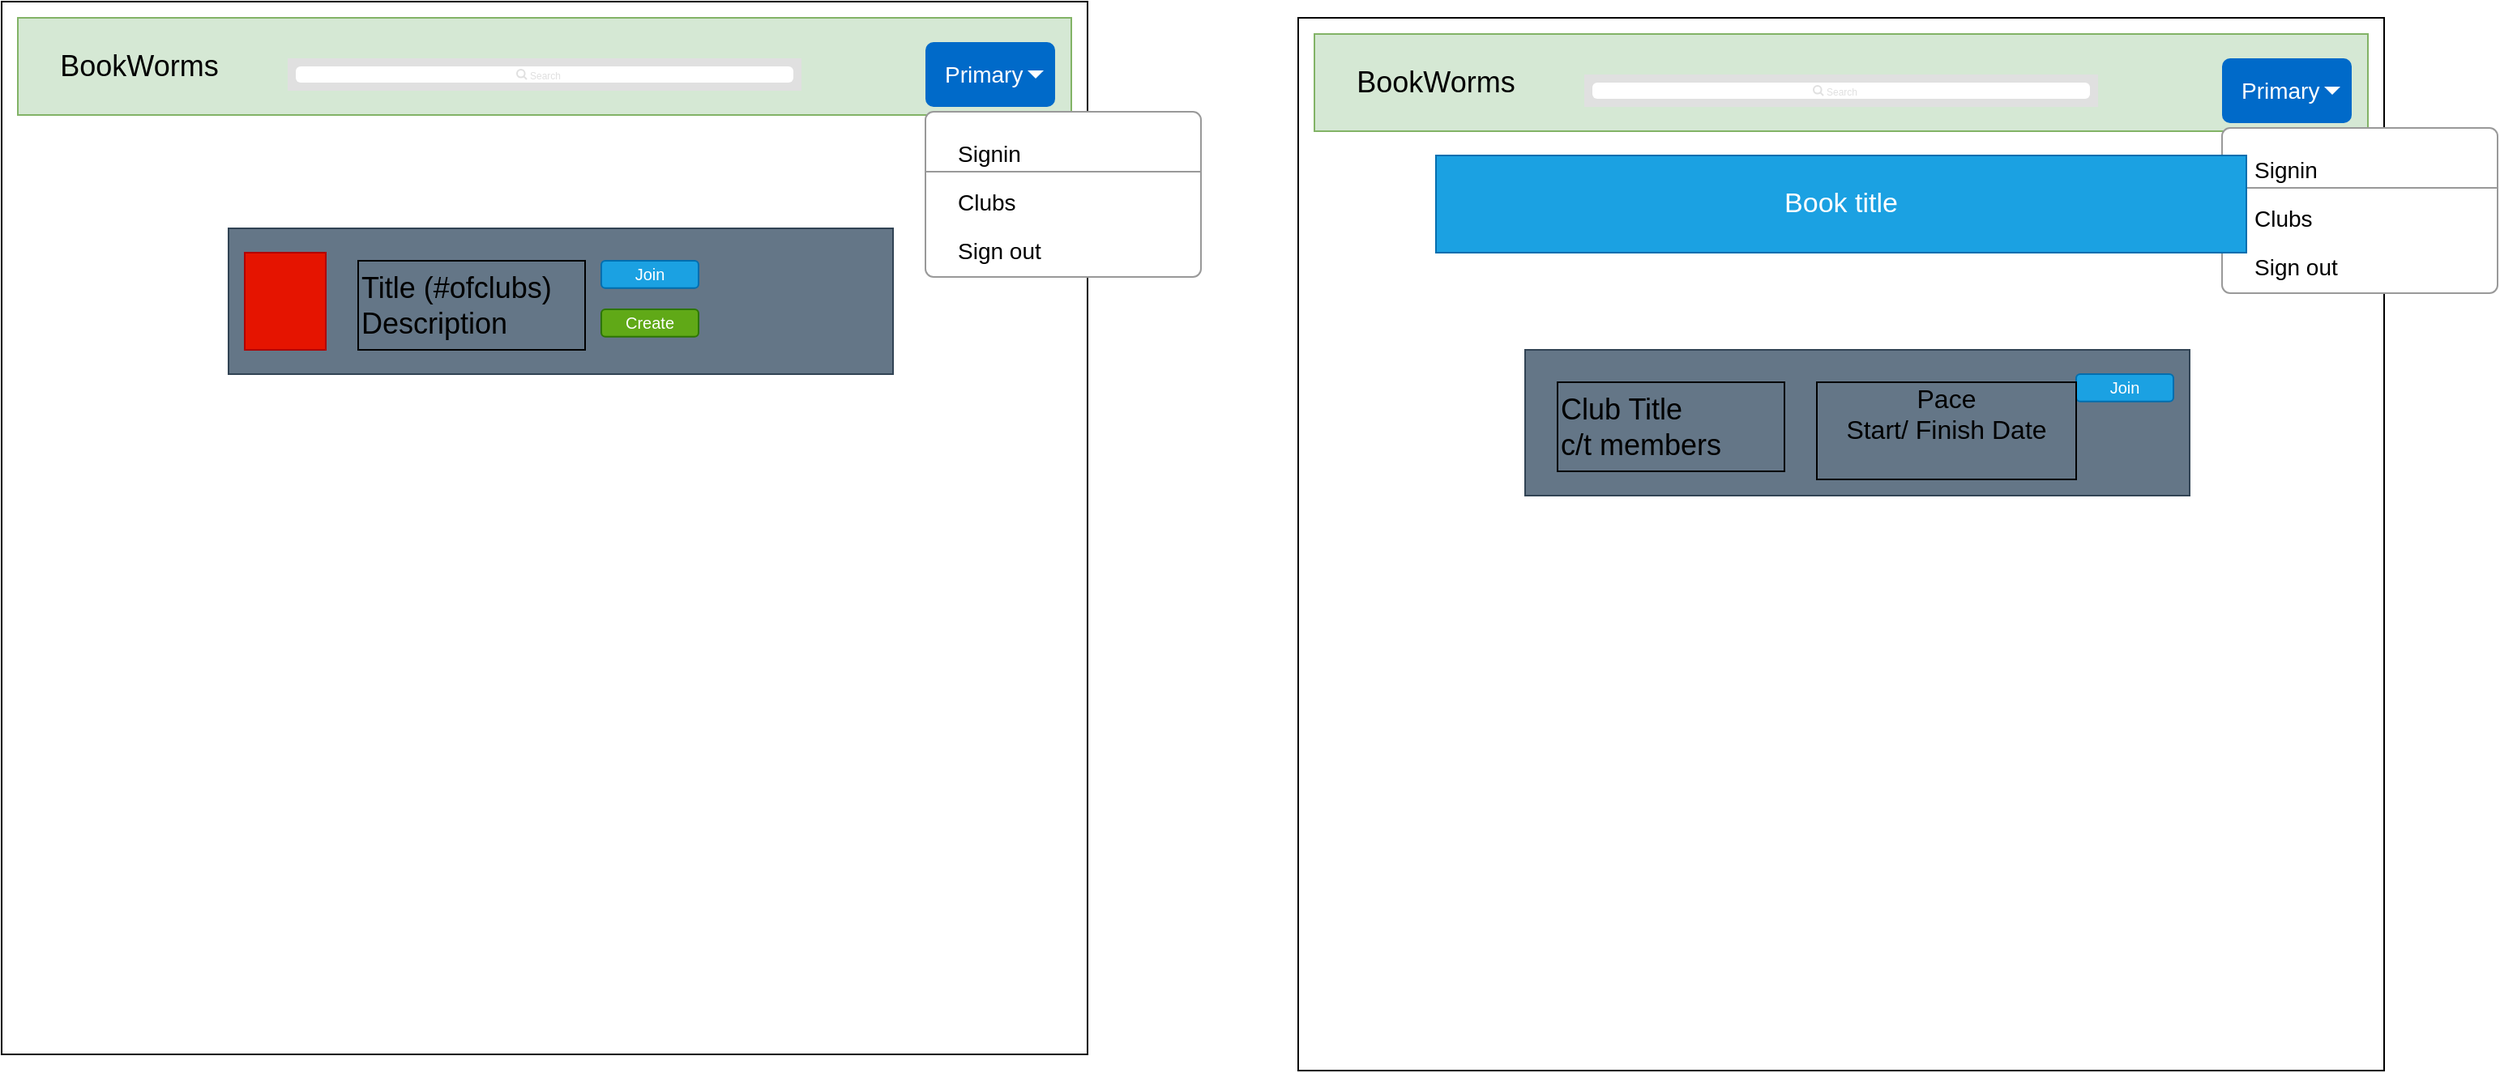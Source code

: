 <mxfile version="16.4.7" type="github" pages="2">
  <diagram id="y1aA-pmVLVRGej6oJzrc" name="Page-1">
    <mxGraphModel dx="1102" dy="608" grid="1" gridSize="10" guides="1" tooltips="1" connect="1" arrows="1" fold="1" page="1" pageScale="1" pageWidth="850" pageHeight="1100" math="0" shadow="0">
      <root>
        <mxCell id="0" />
        <mxCell id="1" parent="0" />
        <mxCell id="Dx2p2IBM6nT1JZtIELXC-1" value="" style="rounded=0;whiteSpace=wrap;html=1;" parent="1" vertex="1">
          <mxGeometry x="110" y="100" width="670" height="650" as="geometry" />
        </mxCell>
        <mxCell id="Dx2p2IBM6nT1JZtIELXC-7" value="" style="rounded=0;whiteSpace=wrap;html=1;fillColor=#d5e8d4;strokeColor=#82b366;" parent="1" vertex="1">
          <mxGeometry x="120" y="110" width="650" height="60" as="geometry" />
        </mxCell>
        <mxCell id="Dx2p2IBM6nT1JZtIELXC-3" value="" style="shape=rect;fillColor=#e0e0e0;strokeColor=none;" parent="1" vertex="1">
          <mxGeometry x="286.5" y="135" width="317" height="20" as="geometry" />
        </mxCell>
        <mxCell id="Dx2p2IBM6nT1JZtIELXC-4" value="" style="html=1;strokeWidth=1;shadow=0;dashed=0;shape=mxgraph.ios7ui.marginRect;rx=3;ry=3;rectMargin=5;strokeColor=none;" parent="Dx2p2IBM6nT1JZtIELXC-3" vertex="1">
          <mxGeometry width="317" height="20" as="geometry" />
        </mxCell>
        <mxCell id="Dx2p2IBM6nT1JZtIELXC-5" value="Search" style="shape=mxgraph.ios7.icons.looking_glass;strokeColor=#e0e0e0;fillColor=none;fontColor=#e0e0e0;labelPosition=right;verticalLabelPosition=middle;align=left;verticalAlign=middle;fontSize=6;fontStyle=0;spacingTop=2;sketch=0;" parent="Dx2p2IBM6nT1JZtIELXC-3" vertex="1">
          <mxGeometry x="0.5" y="0.5" width="6" height="6" relative="1" as="geometry">
            <mxPoint x="-17" y="-3" as="offset" />
          </mxGeometry>
        </mxCell>
        <mxCell id="Dx2p2IBM6nT1JZtIELXC-8" value="&lt;font style=&quot;font-size: 18px&quot;&gt;BookWorms&lt;/font&gt;" style="text;html=1;strokeColor=none;fillColor=none;align=center;verticalAlign=middle;whiteSpace=wrap;rounded=0;" parent="1" vertex="1">
          <mxGeometry x="140" y="125" width="110" height="30" as="geometry" />
        </mxCell>
        <mxCell id="Dx2p2IBM6nT1JZtIELXC-9" value="Primary" style="html=1;shadow=0;dashed=0;shape=mxgraph.bootstrap.rrect;rSize=5;strokeColor=none;strokeWidth=1;fillColor=#006AC9;fontColor=#ffffff;whiteSpace=wrap;align=left;verticalAlign=middle;fontStyle=0;fontSize=14;spacingLeft=10;" parent="1" vertex="1">
          <mxGeometry x="680" y="125" width="80" height="40" as="geometry" />
        </mxCell>
        <mxCell id="Dx2p2IBM6nT1JZtIELXC-10" value="" style="shape=triangle;direction=south;fillColor=#ffffff;strokeColor=none;perimeter=none;fontSize=18;" parent="Dx2p2IBM6nT1JZtIELXC-9" vertex="1">
          <mxGeometry x="1" y="0.5" width="10" height="5" relative="1" as="geometry">
            <mxPoint x="-17" y="-2.5" as="offset" />
          </mxGeometry>
        </mxCell>
        <mxCell id="Dx2p2IBM6nT1JZtIELXC-11" value="" style="html=1;shadow=0;dashed=0;shape=mxgraph.bootstrap.rrect;rSize=5;fillColor=#ffffff;strokeColor=#999999;fontSize=18;" parent="1" vertex="1">
          <mxGeometry x="680" y="168" width="170" height="102" as="geometry" />
        </mxCell>
        <mxCell id="Dx2p2IBM6nT1JZtIELXC-12" value="Signin" style="fillColor=none;strokeColor=none;align=left;spacing=20;fontSize=14;" parent="Dx2p2IBM6nT1JZtIELXC-11" vertex="1">
          <mxGeometry width="170" height="30" relative="1" as="geometry">
            <mxPoint y="10" as="offset" />
          </mxGeometry>
        </mxCell>
        <mxCell id="Dx2p2IBM6nT1JZtIELXC-13" value="Clubs" style="fillColor=none;strokeColor=none;align=left;spacing=20;fontSize=14;" parent="Dx2p2IBM6nT1JZtIELXC-11" vertex="1">
          <mxGeometry width="170" height="30" relative="1" as="geometry">
            <mxPoint y="40" as="offset" />
          </mxGeometry>
        </mxCell>
        <mxCell id="Dx2p2IBM6nT1JZtIELXC-14" value="Sign out" style="fillColor=none;strokeColor=none;align=left;spacing=20;fontSize=14;" parent="Dx2p2IBM6nT1JZtIELXC-11" vertex="1">
          <mxGeometry width="170" height="30" relative="1" as="geometry">
            <mxPoint y="70" as="offset" />
          </mxGeometry>
        </mxCell>
        <mxCell id="Dx2p2IBM6nT1JZtIELXC-15" value="" style="shape=line;strokeColor=#999999;perimeter=none;resizeWidth=1;fontSize=18;" parent="Dx2p2IBM6nT1JZtIELXC-11" vertex="1">
          <mxGeometry width="170" height="10" relative="1" as="geometry">
            <mxPoint y="32" as="offset" />
          </mxGeometry>
        </mxCell>
        <mxCell id="Dx2p2IBM6nT1JZtIELXC-17" value="" style="rounded=0;whiteSpace=wrap;html=1;fontSize=18;fillColor=#647687;fontColor=#ffffff;strokeColor=#314354;" parent="1" vertex="1">
          <mxGeometry x="250" y="240" width="410" height="90" as="geometry" />
        </mxCell>
        <mxCell id="Dx2p2IBM6nT1JZtIELXC-18" value="" style="rounded=0;whiteSpace=wrap;html=1;fontSize=18;fillColor=#e51400;fontColor=#ffffff;strokeColor=#B20000;" parent="1" vertex="1">
          <mxGeometry x="260" y="255" width="50" height="60" as="geometry" />
        </mxCell>
        <mxCell id="Dx2p2IBM6nT1JZtIELXC-19" value="&lt;div align=&quot;left&quot;&gt;Title (#ofclubs)&lt;br&gt;&lt;/div&gt;&lt;div align=&quot;left&quot;&gt;Description &lt;br&gt;&lt;/div&gt;" style="text;html=1;strokeColor=default;fillColor=none;align=left;verticalAlign=middle;whiteSpace=wrap;rounded=0;fontSize=18;" parent="1" vertex="1">
          <mxGeometry x="330" y="260" width="140" height="55" as="geometry" />
        </mxCell>
        <mxCell id="Dx2p2IBM6nT1JZtIELXC-20" value="Join" style="rounded=1;html=1;shadow=0;dashed=0;whiteSpace=wrap;fontSize=10;fillColor=#1ba1e2;align=center;strokeColor=#006EAF;fontColor=#ffffff;" parent="1" vertex="1">
          <mxGeometry x="480" y="260" width="60" height="16.88" as="geometry" />
        </mxCell>
        <mxCell id="Dx2p2IBM6nT1JZtIELXC-21" value="Create" style="rounded=1;html=1;shadow=0;dashed=0;whiteSpace=wrap;fontSize=10;fillColor=#60a917;align=center;strokeColor=#2D7600;fontColor=#ffffff;" parent="1" vertex="1">
          <mxGeometry x="480" y="290" width="60" height="16.88" as="geometry" />
        </mxCell>
        <mxCell id="Dx2p2IBM6nT1JZtIELXC-25" value="" style="rounded=0;whiteSpace=wrap;html=1;" parent="1" vertex="1">
          <mxGeometry x="910" y="110" width="670" height="650" as="geometry" />
        </mxCell>
        <mxCell id="Dx2p2IBM6nT1JZtIELXC-26" value="" style="rounded=0;whiteSpace=wrap;html=1;fillColor=#d5e8d4;strokeColor=#82b366;" parent="1" vertex="1">
          <mxGeometry x="920" y="120" width="650" height="60" as="geometry" />
        </mxCell>
        <mxCell id="Dx2p2IBM6nT1JZtIELXC-27" value="" style="shape=rect;fillColor=#e0e0e0;strokeColor=none;" parent="1" vertex="1">
          <mxGeometry x="1086.5" y="145" width="317" height="20" as="geometry" />
        </mxCell>
        <mxCell id="Dx2p2IBM6nT1JZtIELXC-28" value="" style="html=1;strokeWidth=1;shadow=0;dashed=0;shape=mxgraph.ios7ui.marginRect;rx=3;ry=3;rectMargin=5;strokeColor=none;" parent="Dx2p2IBM6nT1JZtIELXC-27" vertex="1">
          <mxGeometry width="317" height="20" as="geometry" />
        </mxCell>
        <mxCell id="Dx2p2IBM6nT1JZtIELXC-29" value="Search" style="shape=mxgraph.ios7.icons.looking_glass;strokeColor=#e0e0e0;fillColor=none;fontColor=#e0e0e0;labelPosition=right;verticalLabelPosition=middle;align=left;verticalAlign=middle;fontSize=6;fontStyle=0;spacingTop=2;sketch=0;" parent="Dx2p2IBM6nT1JZtIELXC-27" vertex="1">
          <mxGeometry x="0.5" y="0.5" width="6" height="6" relative="1" as="geometry">
            <mxPoint x="-17" y="-3" as="offset" />
          </mxGeometry>
        </mxCell>
        <mxCell id="Dx2p2IBM6nT1JZtIELXC-30" value="&lt;font style=&quot;font-size: 18px&quot;&gt;BookWorms&lt;/font&gt;" style="text;html=1;strokeColor=none;fillColor=none;align=center;verticalAlign=middle;whiteSpace=wrap;rounded=0;" parent="1" vertex="1">
          <mxGeometry x="940" y="135" width="110" height="30" as="geometry" />
        </mxCell>
        <mxCell id="Dx2p2IBM6nT1JZtIELXC-31" value="Primary" style="html=1;shadow=0;dashed=0;shape=mxgraph.bootstrap.rrect;rSize=5;strokeColor=none;strokeWidth=1;fillColor=#006AC9;fontColor=#ffffff;whiteSpace=wrap;align=left;verticalAlign=middle;fontStyle=0;fontSize=14;spacingLeft=10;" parent="1" vertex="1">
          <mxGeometry x="1480" y="135" width="80" height="40" as="geometry" />
        </mxCell>
        <mxCell id="Dx2p2IBM6nT1JZtIELXC-32" value="" style="shape=triangle;direction=south;fillColor=#ffffff;strokeColor=none;perimeter=none;fontSize=18;" parent="Dx2p2IBM6nT1JZtIELXC-31" vertex="1">
          <mxGeometry x="1" y="0.5" width="10" height="5" relative="1" as="geometry">
            <mxPoint x="-17" y="-2.5" as="offset" />
          </mxGeometry>
        </mxCell>
        <mxCell id="Dx2p2IBM6nT1JZtIELXC-33" value="" style="html=1;shadow=0;dashed=0;shape=mxgraph.bootstrap.rrect;rSize=5;fillColor=#ffffff;strokeColor=#999999;fontSize=18;" parent="1" vertex="1">
          <mxGeometry x="1480" y="178" width="170" height="102" as="geometry" />
        </mxCell>
        <mxCell id="Dx2p2IBM6nT1JZtIELXC-34" value="Signin" style="fillColor=none;strokeColor=none;align=left;spacing=20;fontSize=14;" parent="Dx2p2IBM6nT1JZtIELXC-33" vertex="1">
          <mxGeometry width="170" height="30" relative="1" as="geometry">
            <mxPoint y="10" as="offset" />
          </mxGeometry>
        </mxCell>
        <mxCell id="Dx2p2IBM6nT1JZtIELXC-35" value="Clubs" style="fillColor=none;strokeColor=none;align=left;spacing=20;fontSize=14;" parent="Dx2p2IBM6nT1JZtIELXC-33" vertex="1">
          <mxGeometry width="170" height="30" relative="1" as="geometry">
            <mxPoint y="40" as="offset" />
          </mxGeometry>
        </mxCell>
        <mxCell id="Dx2p2IBM6nT1JZtIELXC-36" value="Sign out" style="fillColor=none;strokeColor=none;align=left;spacing=20;fontSize=14;" parent="Dx2p2IBM6nT1JZtIELXC-33" vertex="1">
          <mxGeometry width="170" height="30" relative="1" as="geometry">
            <mxPoint y="70" as="offset" />
          </mxGeometry>
        </mxCell>
        <mxCell id="Dx2p2IBM6nT1JZtIELXC-37" value="" style="shape=line;strokeColor=#999999;perimeter=none;resizeWidth=1;fontSize=18;" parent="Dx2p2IBM6nT1JZtIELXC-33" vertex="1">
          <mxGeometry width="170" height="10" relative="1" as="geometry">
            <mxPoint y="32" as="offset" />
          </mxGeometry>
        </mxCell>
        <mxCell id="Dx2p2IBM6nT1JZtIELXC-38" value="" style="rounded=0;whiteSpace=wrap;html=1;fontSize=18;fillColor=#647687;fontColor=#ffffff;strokeColor=#314354;" parent="1" vertex="1">
          <mxGeometry x="1050" y="315" width="410" height="90" as="geometry" />
        </mxCell>
        <mxCell id="Dx2p2IBM6nT1JZtIELXC-40" value="&lt;div align=&quot;left&quot;&gt;Club Title&lt;/div&gt;&lt;div align=&quot;left&quot;&gt;c/t members&lt;br&gt;&lt;/div&gt;" style="text;html=1;strokeColor=default;fillColor=none;align=left;verticalAlign=middle;whiteSpace=wrap;rounded=0;fontSize=18;" parent="1" vertex="1">
          <mxGeometry x="1070" y="335" width="140" height="55" as="geometry" />
        </mxCell>
        <mxCell id="Dx2p2IBM6nT1JZtIELXC-41" value="Join" style="rounded=1;html=1;shadow=0;dashed=0;whiteSpace=wrap;fontSize=10;fillColor=#1ba1e2;align=center;strokeColor=#006EAF;fontColor=#ffffff;" parent="1" vertex="1">
          <mxGeometry x="1390" y="330" width="60" height="16.88" as="geometry" />
        </mxCell>
        <mxCell id="Dx2p2IBM6nT1JZtIELXC-43" value="Book title" style="rounded=0;whiteSpace=wrap;html=1;fontSize=17;strokeColor=#006EAF;fillColor=#1ba1e2;fontColor=#ffffff;" parent="1" vertex="1">
          <mxGeometry x="995" y="195" width="500" height="60" as="geometry" />
        </mxCell>
        <mxCell id="Dx2p2IBM6nT1JZtIELXC-45" value="&lt;div style=&quot;font-size: 16px&quot;&gt;&lt;font style=&quot;font-size: 16px&quot;&gt;Pace&lt;/font&gt;&lt;/div&gt;&lt;div style=&quot;font-size: 16px&quot;&gt;&lt;font style=&quot;font-size: 16px&quot;&gt;Start/ Finish Date&lt;/font&gt;&lt;br&gt;&lt;/div&gt;&lt;div&gt;&lt;br&gt;&lt;/div&gt;" style="text;html=1;strokeColor=default;fillColor=none;align=center;verticalAlign=middle;whiteSpace=wrap;rounded=0;fontSize=17;" parent="1" vertex="1">
          <mxGeometry x="1230" y="335" width="160" height="60" as="geometry" />
        </mxCell>
      </root>
    </mxGraphModel>
  </diagram>
  <diagram id="YWiBoF37zvhiD6di4Dcs" name="Page-2">
    <mxGraphModel dx="1102" dy="608" grid="1" gridSize="10" guides="1" tooltips="1" connect="1" arrows="1" fold="1" page="1" pageScale="1" pageWidth="850" pageHeight="1100" math="0" shadow="0">
      <root>
        <mxCell id="fPk29yKbPpD4FJDfMSu7-0" />
        <mxCell id="fPk29yKbPpD4FJDfMSu7-1" parent="fPk29yKbPpD4FJDfMSu7-0" />
        <mxCell id="7J1tb2ktRxZvWNJe3c3j-0" value="" style="rounded=0;whiteSpace=wrap;html=1;" parent="fPk29yKbPpD4FJDfMSu7-1" vertex="1">
          <mxGeometry x="110" y="100" width="670" height="800" as="geometry" />
        </mxCell>
        <mxCell id="7J1tb2ktRxZvWNJe3c3j-1" value="" style="rounded=0;whiteSpace=wrap;html=1;fillColor=#d5e8d4;strokeColor=#82b366;" parent="fPk29yKbPpD4FJDfMSu7-1" vertex="1">
          <mxGeometry x="120" y="110" width="650" height="60" as="geometry" />
        </mxCell>
        <mxCell id="7J1tb2ktRxZvWNJe3c3j-2" value="" style="shape=rect;fillColor=#e0e0e0;strokeColor=none;" parent="fPk29yKbPpD4FJDfMSu7-1" vertex="1">
          <mxGeometry x="286.5" y="135" width="317" height="20" as="geometry" />
        </mxCell>
        <mxCell id="7J1tb2ktRxZvWNJe3c3j-3" value="" style="html=1;strokeWidth=1;shadow=0;dashed=0;shape=mxgraph.ios7ui.marginRect;rx=3;ry=3;rectMargin=5;strokeColor=none;" parent="7J1tb2ktRxZvWNJe3c3j-2" vertex="1">
          <mxGeometry width="317" height="20" as="geometry" />
        </mxCell>
        <mxCell id="7J1tb2ktRxZvWNJe3c3j-4" value="Search" style="shape=mxgraph.ios7.icons.looking_glass;strokeColor=#e0e0e0;fillColor=none;fontColor=#e0e0e0;labelPosition=right;verticalLabelPosition=middle;align=left;verticalAlign=middle;fontSize=6;fontStyle=0;spacingTop=2;sketch=0;" parent="7J1tb2ktRxZvWNJe3c3j-2" vertex="1">
          <mxGeometry x="0.5" y="0.5" width="6" height="6" relative="1" as="geometry">
            <mxPoint x="-17" y="-3" as="offset" />
          </mxGeometry>
        </mxCell>
        <mxCell id="7J1tb2ktRxZvWNJe3c3j-5" value="&lt;font style=&quot;font-size: 18px&quot;&gt;BookWorms&lt;/font&gt;" style="text;html=1;strokeColor=none;fillColor=none;align=center;verticalAlign=middle;whiteSpace=wrap;rounded=0;" parent="fPk29yKbPpD4FJDfMSu7-1" vertex="1">
          <mxGeometry x="140" y="125" width="110" height="30" as="geometry" />
        </mxCell>
        <mxCell id="7J1tb2ktRxZvWNJe3c3j-6" value="Primary" style="html=1;shadow=0;dashed=0;shape=mxgraph.bootstrap.rrect;rSize=5;strokeColor=none;strokeWidth=1;fillColor=#006AC9;fontColor=#ffffff;whiteSpace=wrap;align=left;verticalAlign=middle;fontStyle=0;fontSize=14;spacingLeft=10;" parent="fPk29yKbPpD4FJDfMSu7-1" vertex="1">
          <mxGeometry x="680" y="125" width="80" height="40" as="geometry" />
        </mxCell>
        <mxCell id="7J1tb2ktRxZvWNJe3c3j-7" value="" style="shape=triangle;direction=south;fillColor=#ffffff;strokeColor=none;perimeter=none;fontSize=18;" parent="7J1tb2ktRxZvWNJe3c3j-6" vertex="1">
          <mxGeometry x="1" y="0.5" width="10" height="5" relative="1" as="geometry">
            <mxPoint x="-17" y="-2.5" as="offset" />
          </mxGeometry>
        </mxCell>
        <mxCell id="7J1tb2ktRxZvWNJe3c3j-13" value="" style="rounded=0;whiteSpace=wrap;html=1;" parent="fPk29yKbPpD4FJDfMSu7-1" vertex="1">
          <mxGeometry x="160" y="180" width="570" height="710" as="geometry" />
        </mxCell>
        <mxCell id="7J1tb2ktRxZvWNJe3c3j-14" value="Book Data (use booktab component) " style="rounded=0;whiteSpace=wrap;html=1;" parent="fPk29yKbPpD4FJDfMSu7-1" vertex="1">
          <mxGeometry x="180" y="190" width="530" height="110" as="geometry" />
        </mxCell>
        <mxCell id="qanTKxHU_j2O7XxmT-CZ-3" value="" style="rounded=0;whiteSpace=wrap;html=1;" vertex="1" parent="fPk29yKbPpD4FJDfMSu7-1">
          <mxGeometry x="180" y="310" width="530" height="230" as="geometry" />
        </mxCell>
        <mxCell id="qanTKxHU_j2O7XxmT-CZ-4" value="" style="rounded=0;whiteSpace=wrap;html=1;" vertex="1" parent="fPk29yKbPpD4FJDfMSu7-1">
          <mxGeometry x="190" y="320" width="250" height="210" as="geometry" />
        </mxCell>
        <mxCell id="qanTKxHU_j2O7XxmT-CZ-0" value="Club Name" style="text;html=1;strokeColor=none;fillColor=none;align=center;verticalAlign=middle;whiteSpace=wrap;rounded=0;" vertex="1" parent="fPk29yKbPpD4FJDfMSu7-1">
          <mxGeometry x="280" y="320" width="90" height="30" as="geometry" />
        </mxCell>
        <mxCell id="qanTKxHU_j2O7XxmT-CZ-5" value="Club Data" style="text;html=1;strokeColor=none;fillColor=none;align=center;verticalAlign=middle;whiteSpace=wrap;rounded=0;" vertex="1" parent="fPk29yKbPpD4FJDfMSu7-1">
          <mxGeometry x="190" y="350" width="90" height="30" as="geometry" />
        </mxCell>
        <mxCell id="qanTKxHU_j2O7XxmT-CZ-6" value="" style="rounded=0;whiteSpace=wrap;html=1;" vertex="1" parent="fPk29yKbPpD4FJDfMSu7-1">
          <mxGeometry x="200" y="380" width="230" height="140" as="geometry" />
        </mxCell>
        <mxCell id="qanTKxHU_j2O7XxmT-CZ-7" value="" style="rounded=0;whiteSpace=wrap;html=1;" vertex="1" parent="fPk29yKbPpD4FJDfMSu7-1">
          <mxGeometry x="210" y="390" width="210" height="30" as="geometry" />
        </mxCell>
        <mxCell id="qanTKxHU_j2O7XxmT-CZ-8" value="" style="rounded=0;whiteSpace=wrap;html=1;" vertex="1" parent="fPk29yKbPpD4FJDfMSu7-1">
          <mxGeometry x="210" y="470" width="210" height="30" as="geometry" />
        </mxCell>
        <mxCell id="qanTKxHU_j2O7XxmT-CZ-9" value="" style="rounded=0;whiteSpace=wrap;html=1;" vertex="1" parent="fPk29yKbPpD4FJDfMSu7-1">
          <mxGeometry x="210" y="430" width="210" height="30" as="geometry" />
        </mxCell>
        <mxCell id="qanTKxHU_j2O7XxmT-CZ-10" value="..." style="text;html=1;strokeColor=none;fillColor=none;align=center;verticalAlign=middle;whiteSpace=wrap;rounded=0;" vertex="1" parent="fPk29yKbPpD4FJDfMSu7-1">
          <mxGeometry x="286.5" y="490" width="60" height="30" as="geometry" />
        </mxCell>
        <mxCell id="qanTKxHU_j2O7XxmT-CZ-11" value="Member" style="text;html=1;strokeColor=none;fillColor=none;align=center;verticalAlign=middle;whiteSpace=wrap;rounded=0;" vertex="1" parent="fPk29yKbPpD4FJDfMSu7-1">
          <mxGeometry x="230" y="390" width="170" height="30" as="geometry" />
        </mxCell>
        <mxCell id="qanTKxHU_j2O7XxmT-CZ-12" value="Member" style="text;html=1;strokeColor=none;fillColor=none;align=center;verticalAlign=middle;whiteSpace=wrap;rounded=0;" vertex="1" parent="fPk29yKbPpD4FJDfMSu7-1">
          <mxGeometry x="230" y="430" width="170" height="30" as="geometry" />
        </mxCell>
        <mxCell id="qanTKxHU_j2O7XxmT-CZ-13" value="Member" style="text;html=1;strokeColor=none;fillColor=none;align=center;verticalAlign=middle;whiteSpace=wrap;rounded=0;" vertex="1" parent="fPk29yKbPpD4FJDfMSu7-1">
          <mxGeometry x="230" y="470" width="170" height="30" as="geometry" />
        </mxCell>
        <mxCell id="qanTKxHU_j2O7XxmT-CZ-14" value="" style="rounded=0;whiteSpace=wrap;html=1;" vertex="1" parent="fPk29yKbPpD4FJDfMSu7-1">
          <mxGeometry x="450" y="320" width="250" height="210" as="geometry" />
        </mxCell>
        <mxCell id="qanTKxHU_j2O7XxmT-CZ-15" value="Meeting Dates" style="text;html=1;strokeColor=none;fillColor=none;align=center;verticalAlign=middle;whiteSpace=wrap;rounded=0;" vertex="1" parent="fPk29yKbPpD4FJDfMSu7-1">
          <mxGeometry x="525" y="320" width="100" height="30" as="geometry" />
        </mxCell>
        <mxCell id="qanTKxHU_j2O7XxmT-CZ-16" value="" style="rounded=0;whiteSpace=wrap;html=1;" vertex="1" parent="fPk29yKbPpD4FJDfMSu7-1">
          <mxGeometry x="460" y="380" width="230" height="140" as="geometry" />
        </mxCell>
        <mxCell id="qanTKxHU_j2O7XxmT-CZ-17" value="" style="rounded=0;whiteSpace=wrap;html=1;" vertex="1" parent="fPk29yKbPpD4FJDfMSu7-1">
          <mxGeometry x="470" y="390" width="210" height="30" as="geometry" />
        </mxCell>
        <mxCell id="qanTKxHU_j2O7XxmT-CZ-18" value="" style="rounded=0;whiteSpace=wrap;html=1;" vertex="1" parent="fPk29yKbPpD4FJDfMSu7-1">
          <mxGeometry x="470" y="470" width="210" height="30" as="geometry" />
        </mxCell>
        <mxCell id="qanTKxHU_j2O7XxmT-CZ-19" value="" style="rounded=0;whiteSpace=wrap;html=1;" vertex="1" parent="fPk29yKbPpD4FJDfMSu7-1">
          <mxGeometry x="470" y="430" width="210" height="30" as="geometry" />
        </mxCell>
        <mxCell id="qanTKxHU_j2O7XxmT-CZ-20" value="..." style="text;html=1;strokeColor=none;fillColor=none;align=center;verticalAlign=middle;whiteSpace=wrap;rounded=0;" vertex="1" parent="fPk29yKbPpD4FJDfMSu7-1">
          <mxGeometry x="546.5" y="490" width="60" height="30" as="geometry" />
        </mxCell>
        <mxCell id="qanTKxHU_j2O7XxmT-CZ-21" value="Date &amp;nbsp; &amp;nbsp; &amp;nbsp; &amp;nbsp; &amp;nbsp; &amp;nbsp; &amp;nbsp; &amp;nbsp; &amp;nbsp; &amp;nbsp; &amp;nbsp; &amp;nbsp; &amp;nbsp; &amp;nbsp; &amp;nbsp; &amp;nbsp;&amp;nbsp; Link" style="text;html=1;strokeColor=none;fillColor=none;align=center;verticalAlign=middle;whiteSpace=wrap;rounded=0;" vertex="1" parent="fPk29yKbPpD4FJDfMSu7-1">
          <mxGeometry x="490" y="390" width="170" height="30" as="geometry" />
        </mxCell>
        <mxCell id="qanTKxHU_j2O7XxmT-CZ-22" value="Date + Link" style="text;html=1;strokeColor=none;fillColor=none;align=center;verticalAlign=middle;whiteSpace=wrap;rounded=0;" vertex="1" parent="fPk29yKbPpD4FJDfMSu7-1">
          <mxGeometry x="490" y="430" width="170" height="30" as="geometry" />
        </mxCell>
        <mxCell id="qanTKxHU_j2O7XxmT-CZ-23" value="Date + Link" style="text;html=1;strokeColor=none;fillColor=none;align=center;verticalAlign=middle;whiteSpace=wrap;rounded=0;" vertex="1" parent="fPk29yKbPpD4FJDfMSu7-1">
          <mxGeometry x="490" y="470" width="170" height="30" as="geometry" />
        </mxCell>
        <mxCell id="qanTKxHU_j2O7XxmT-CZ-31" style="edgeStyle=orthogonalEdgeStyle;rounded=0;orthogonalLoop=1;jettySize=auto;html=1;entryX=0;entryY=0.5;entryDx=0;entryDy=0;" edge="1" parent="fPk29yKbPpD4FJDfMSu7-1" source="qanTKxHU_j2O7XxmT-CZ-24" target="qanTKxHU_j2O7XxmT-CZ-26">
          <mxGeometry relative="1" as="geometry" />
        </mxCell>
        <mxCell id="qanTKxHU_j2O7XxmT-CZ-24" value="" style="html=1;verticalLabelPosition=bottom;labelBackgroundColor=#ffffff;verticalAlign=top;shadow=0;dashed=0;strokeWidth=2;shape=mxgraph.ios7.misc.add;fillColor=#00dd00;strokeColor=#ffffff;sketch=0;" vertex="1" parent="fPk29yKbPpD4FJDfMSu7-1">
          <mxGeometry x="645" y="350" width="30" height="31" as="geometry" />
        </mxCell>
        <mxCell id="qanTKxHU_j2O7XxmT-CZ-25" value="Add Date (must be club creator)" style="text;html=1;strokeColor=none;fillColor=none;align=center;verticalAlign=middle;whiteSpace=wrap;rounded=0;" vertex="1" parent="fPk29yKbPpD4FJDfMSu7-1">
          <mxGeometry x="525" y="350" width="120" height="30" as="geometry" />
        </mxCell>
        <mxCell id="qanTKxHU_j2O7XxmT-CZ-26" value="" style="rounded=0;whiteSpace=wrap;html=1;" vertex="1" parent="fPk29yKbPpD4FJDfMSu7-1">
          <mxGeometry x="820" y="350" width="240" height="120" as="geometry" />
        </mxCell>
        <mxCell id="qanTKxHU_j2O7XxmT-CZ-27" value="Add Event" style="text;html=1;strokeColor=none;fillColor=none;align=center;verticalAlign=middle;whiteSpace=wrap;rounded=0;" vertex="1" parent="fPk29yKbPpD4FJDfMSu7-1">
          <mxGeometry x="910" y="351" width="60" height="30" as="geometry" />
        </mxCell>
        <mxCell id="qanTKxHU_j2O7XxmT-CZ-28" value="Date Picker" style="rounded=0;whiteSpace=wrap;html=1;" vertex="1" parent="fPk29yKbPpD4FJDfMSu7-1">
          <mxGeometry x="830" y="381" width="220" height="25" as="geometry" />
        </mxCell>
        <mxCell id="qanTKxHU_j2O7XxmT-CZ-29" value="Link/Address input" style="rounded=0;whiteSpace=wrap;html=1;" vertex="1" parent="fPk29yKbPpD4FJDfMSu7-1">
          <mxGeometry x="830" y="412.5" width="220" height="25" as="geometry" />
        </mxCell>
        <mxCell id="qanTKxHU_j2O7XxmT-CZ-30" value="Create" style="rounded=1;html=1;shadow=0;dashed=0;whiteSpace=wrap;fontSize=10;fillColor=#008a00;align=center;strokeColor=#005700;fontColor=#ffffff;" vertex="1" parent="fPk29yKbPpD4FJDfMSu7-1">
          <mxGeometry x="887.25" y="443.12" width="105.5" height="16.88" as="geometry" />
        </mxCell>
        <mxCell id="qanTKxHU_j2O7XxmT-CZ-32" value="" style="rounded=0;whiteSpace=wrap;html=1;" vertex="1" parent="fPk29yKbPpD4FJDfMSu7-1">
          <mxGeometry x="180" y="550" width="530" height="320" as="geometry" />
        </mxCell>
        <mxCell id="qanTKxHU_j2O7XxmT-CZ-33" value="Discussion" style="text;html=1;strokeColor=none;fillColor=none;align=center;verticalAlign=middle;whiteSpace=wrap;rounded=0;" vertex="1" parent="fPk29yKbPpD4FJDfMSu7-1">
          <mxGeometry x="400" y="560" width="90" height="30" as="geometry" />
        </mxCell>
        <mxCell id="qanTKxHU_j2O7XxmT-CZ-34" value="" style="rounded=0;whiteSpace=wrap;html=1;" vertex="1" parent="fPk29yKbPpD4FJDfMSu7-1">
          <mxGeometry x="190" y="770" width="510" height="90" as="geometry" />
        </mxCell>
        <mxCell id="qanTKxHU_j2O7XxmT-CZ-35" value="" style="rounded=0;whiteSpace=wrap;html=1;" vertex="1" parent="fPk29yKbPpD4FJDfMSu7-1">
          <mxGeometry x="190" y="590" width="510" height="170" as="geometry" />
        </mxCell>
        <mxCell id="qanTKxHU_j2O7XxmT-CZ-36" value="" style="rounded=0;whiteSpace=wrap;html=1;" vertex="1" parent="fPk29yKbPpD4FJDfMSu7-1">
          <mxGeometry x="200" y="600" width="490" height="70" as="geometry" />
        </mxCell>
        <mxCell id="qanTKxHU_j2O7XxmT-CZ-38" value="Username" style="text;html=1;strokeColor=none;fillColor=none;align=center;verticalAlign=middle;whiteSpace=wrap;rounded=0;" vertex="1" parent="fPk29yKbPpD4FJDfMSu7-1">
          <mxGeometry x="200" y="600" width="60" height="30" as="geometry" />
        </mxCell>
        <mxCell id="qanTKxHU_j2O7XxmT-CZ-39" value="comment body " style="rounded=0;whiteSpace=wrap;html=1;" vertex="1" parent="fPk29yKbPpD4FJDfMSu7-1">
          <mxGeometry x="280" y="610" width="400" height="40" as="geometry" />
        </mxCell>
        <mxCell id="qanTKxHU_j2O7XxmT-CZ-40" value="" style="verticalLabelPosition=bottom;verticalAlign=top;html=1;shape=mxgraph.basic.heart" vertex="1" parent="fPk29yKbPpD4FJDfMSu7-1">
          <mxGeometry x="670" y="650" width="20" height="20" as="geometry" />
        </mxCell>
        <mxCell id="qanTKxHU_j2O7XxmT-CZ-42" value="Text area" style="rounded=0;whiteSpace=wrap;html=1;" vertex="1" parent="fPk29yKbPpD4FJDfMSu7-1">
          <mxGeometry x="200" y="780" width="490" height="50" as="geometry" />
        </mxCell>
        <mxCell id="qanTKxHU_j2O7XxmT-CZ-43" value="Submit" style="rounded=1;html=1;shadow=0;dashed=0;whiteSpace=wrap;fontSize=10;fillColor=#008a00;align=center;strokeColor=#005700;fontColor=#ffffff;" vertex="1" parent="fPk29yKbPpD4FJDfMSu7-1">
          <mxGeometry x="393" y="840" width="105.5" height="16.88" as="geometry" />
        </mxCell>
        <mxCell id="qanTKxHU_j2O7XxmT-CZ-44" value="#ofLikes" style="text;html=1;strokeColor=none;fillColor=none;align=center;verticalAlign=middle;whiteSpace=wrap;rounded=0;" vertex="1" parent="fPk29yKbPpD4FJDfMSu7-1">
          <mxGeometry x="610" y="645" width="60" height="30" as="geometry" />
        </mxCell>
        <mxCell id="qanTKxHU_j2O7XxmT-CZ-45" value="date" style="text;html=1;strokeColor=none;fillColor=none;align=center;verticalAlign=middle;whiteSpace=wrap;rounded=0;" vertex="1" parent="fPk29yKbPpD4FJDfMSu7-1">
          <mxGeometry x="200" y="620" width="60" height="30" as="geometry" />
        </mxCell>
      </root>
    </mxGraphModel>
  </diagram>
</mxfile>
